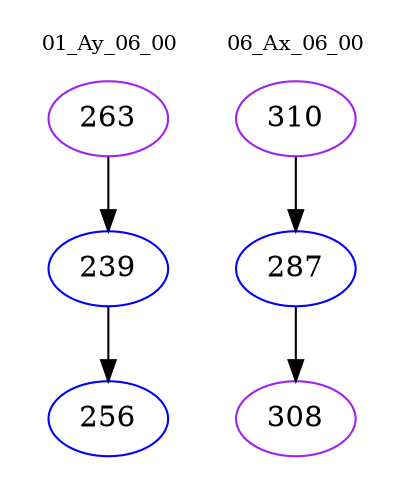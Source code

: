 digraph{
subgraph cluster_0 {
color = white
label = "01_Ay_06_00";
fontsize=10;
T0_263 [label="263", color="purple"]
T0_263 -> T0_239 [color="black"]
T0_239 [label="239", color="blue"]
T0_239 -> T0_256 [color="black"]
T0_256 [label="256", color="blue"]
}
subgraph cluster_1 {
color = white
label = "06_Ax_06_00";
fontsize=10;
T1_310 [label="310", color="purple"]
T1_310 -> T1_287 [color="black"]
T1_287 [label="287", color="blue"]
T1_287 -> T1_308 [color="black"]
T1_308 [label="308", color="purple"]
}
}
